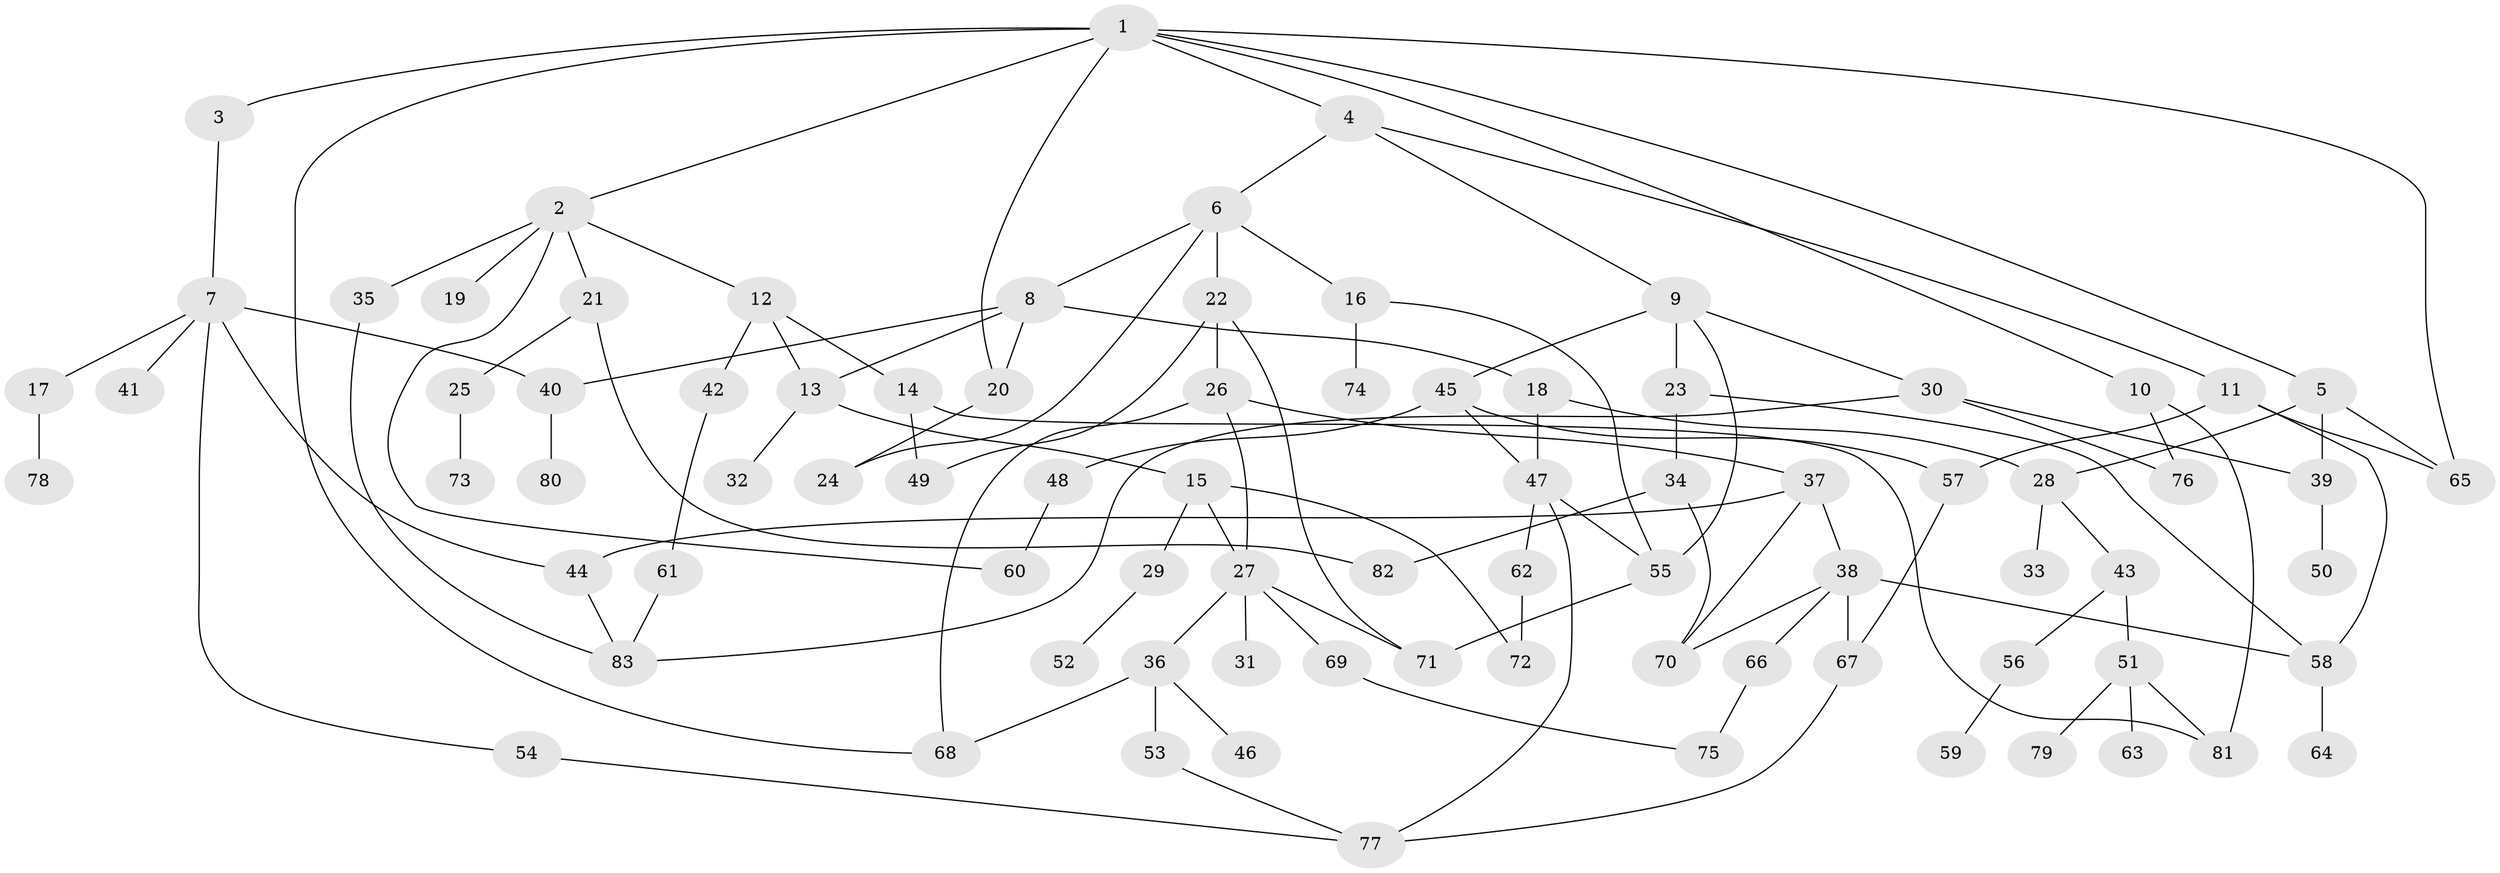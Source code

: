 // coarse degree distribution, {8: 0.034482758620689655, 6: 0.05172413793103448, 2: 0.20689655172413793, 4: 0.1896551724137931, 5: 0.06896551724137931, 3: 0.3103448275862069, 1: 0.13793103448275862}
// Generated by graph-tools (version 1.1) at 2025/17/03/04/25 18:17:05]
// undirected, 83 vertices, 119 edges
graph export_dot {
graph [start="1"]
  node [color=gray90,style=filled];
  1;
  2;
  3;
  4;
  5;
  6;
  7;
  8;
  9;
  10;
  11;
  12;
  13;
  14;
  15;
  16;
  17;
  18;
  19;
  20;
  21;
  22;
  23;
  24;
  25;
  26;
  27;
  28;
  29;
  30;
  31;
  32;
  33;
  34;
  35;
  36;
  37;
  38;
  39;
  40;
  41;
  42;
  43;
  44;
  45;
  46;
  47;
  48;
  49;
  50;
  51;
  52;
  53;
  54;
  55;
  56;
  57;
  58;
  59;
  60;
  61;
  62;
  63;
  64;
  65;
  66;
  67;
  68;
  69;
  70;
  71;
  72;
  73;
  74;
  75;
  76;
  77;
  78;
  79;
  80;
  81;
  82;
  83;
  1 -- 2;
  1 -- 3;
  1 -- 4;
  1 -- 5;
  1 -- 10;
  1 -- 65;
  1 -- 68;
  1 -- 20;
  2 -- 12;
  2 -- 19;
  2 -- 21;
  2 -- 35;
  2 -- 60;
  3 -- 7;
  4 -- 6;
  4 -- 9;
  4 -- 11;
  5 -- 28;
  5 -- 65;
  5 -- 39;
  6 -- 8;
  6 -- 16;
  6 -- 22;
  6 -- 24;
  7 -- 17;
  7 -- 41;
  7 -- 44;
  7 -- 54;
  7 -- 40;
  8 -- 13;
  8 -- 18;
  8 -- 20;
  8 -- 40;
  9 -- 23;
  9 -- 30;
  9 -- 45;
  9 -- 55;
  10 -- 81;
  10 -- 76;
  11 -- 57;
  11 -- 65;
  11 -- 58;
  12 -- 14;
  12 -- 42;
  12 -- 13;
  13 -- 15;
  13 -- 32;
  14 -- 49;
  14 -- 81;
  15 -- 27;
  15 -- 29;
  15 -- 72;
  16 -- 55;
  16 -- 74;
  17 -- 78;
  18 -- 47;
  18 -- 28;
  20 -- 24;
  21 -- 25;
  21 -- 82;
  22 -- 26;
  22 -- 71;
  22 -- 49;
  23 -- 34;
  23 -- 58;
  25 -- 73;
  26 -- 37;
  26 -- 68;
  26 -- 27;
  27 -- 31;
  27 -- 36;
  27 -- 69;
  27 -- 71;
  28 -- 33;
  28 -- 43;
  29 -- 52;
  30 -- 39;
  30 -- 76;
  30 -- 83;
  34 -- 70;
  34 -- 82;
  35 -- 83;
  36 -- 46;
  36 -- 53;
  36 -- 68;
  37 -- 38;
  37 -- 44;
  37 -- 70;
  38 -- 66;
  38 -- 58;
  38 -- 67;
  38 -- 70;
  39 -- 50;
  40 -- 80;
  42 -- 61;
  43 -- 51;
  43 -- 56;
  44 -- 83;
  45 -- 48;
  45 -- 57;
  45 -- 47;
  47 -- 62;
  47 -- 55;
  47 -- 77;
  48 -- 60;
  51 -- 63;
  51 -- 79;
  51 -- 81;
  53 -- 77;
  54 -- 77;
  55 -- 71;
  56 -- 59;
  57 -- 67;
  58 -- 64;
  61 -- 83;
  62 -- 72;
  66 -- 75;
  67 -- 77;
  69 -- 75;
}
